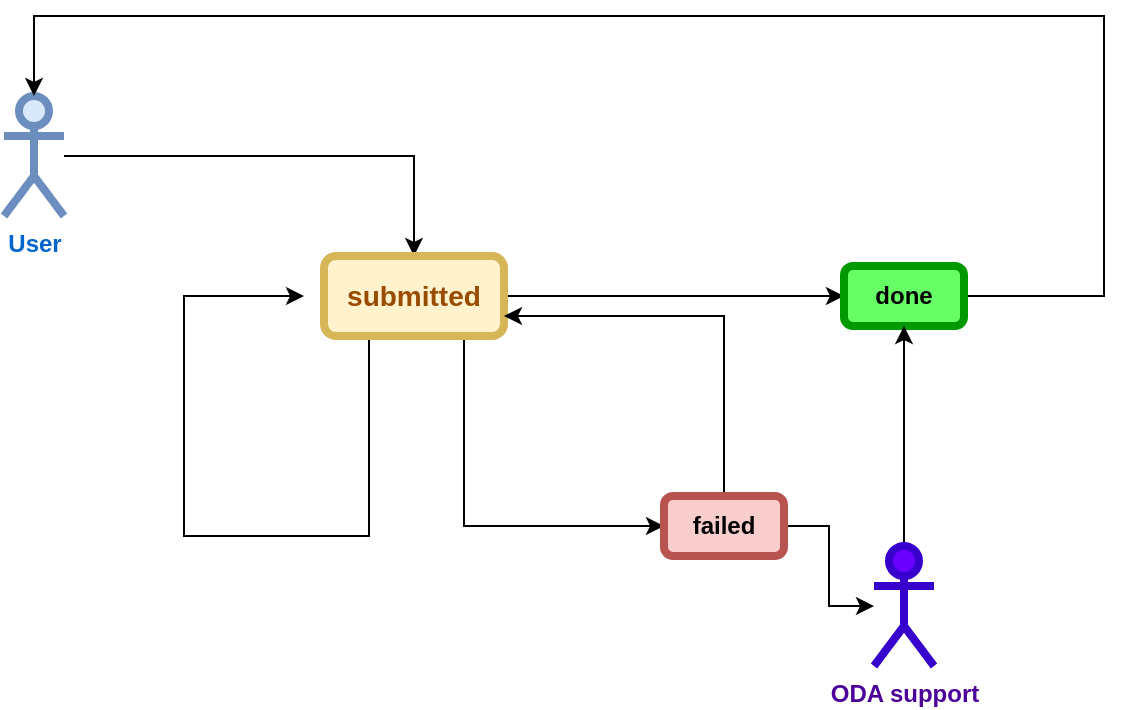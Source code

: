 <mxfile version="20.0.1" type="github">
  <diagram id="PQY_MagAeAY2v6jVSkVq" name="Page-1">
    <mxGraphModel dx="1182" dy="630" grid="1" gridSize="10" guides="1" tooltips="1" connect="1" arrows="1" fold="1" page="1" pageScale="1" pageWidth="850" pageHeight="1100" math="0" shadow="0">
      <root>
        <mxCell id="0" />
        <mxCell id="1" parent="0" />
        <mxCell id="TIzy7ZWIU3yhgnEuOh3n-13" style="edgeStyle=orthogonalEdgeStyle;rounded=0;orthogonalLoop=1;jettySize=auto;html=1;entryX=0.5;entryY=0;entryDx=0;entryDy=0;fontSize=14;fontColor=#0066CC;" edge="1" parent="1" source="TIzy7ZWIU3yhgnEuOh3n-1" target="TIzy7ZWIU3yhgnEuOh3n-4">
          <mxGeometry relative="1" as="geometry" />
        </mxCell>
        <mxCell id="TIzy7ZWIU3yhgnEuOh3n-1" value="&lt;font color=&quot;#0066CC&quot;&gt;&lt;b&gt;User&lt;/b&gt;&lt;/font&gt;" style="shape=umlActor;verticalLabelPosition=bottom;verticalAlign=top;html=1;outlineConnect=0;strokeWidth=4;fillColor=#dae8fc;strokeColor=#6c8ebf;" vertex="1" parent="1">
          <mxGeometry x="90" y="120" width="30" height="60" as="geometry" />
        </mxCell>
        <mxCell id="TIzy7ZWIU3yhgnEuOh3n-14" style="edgeStyle=orthogonalEdgeStyle;rounded=0;orthogonalLoop=1;jettySize=auto;html=1;entryX=0;entryY=0.5;entryDx=0;entryDy=0;fontSize=14;fontColor=#0066CC;" edge="1" parent="1" source="TIzy7ZWIU3yhgnEuOh3n-4" target="TIzy7ZWIU3yhgnEuOh3n-5">
          <mxGeometry relative="1" as="geometry">
            <Array as="points">
              <mxPoint x="470" y="220" />
              <mxPoint x="470" y="220" />
            </Array>
          </mxGeometry>
        </mxCell>
        <mxCell id="TIzy7ZWIU3yhgnEuOh3n-15" style="edgeStyle=orthogonalEdgeStyle;rounded=0;orthogonalLoop=1;jettySize=auto;html=1;exitX=0.25;exitY=1;exitDx=0;exitDy=0;fontSize=14;fontColor=#0066CC;" edge="1" parent="1" source="TIzy7ZWIU3yhgnEuOh3n-4">
          <mxGeometry relative="1" as="geometry">
            <mxPoint x="240" y="220" as="targetPoint" />
            <Array as="points">
              <mxPoint x="273" y="340" />
              <mxPoint x="180" y="340" />
              <mxPoint x="180" y="220" />
            </Array>
          </mxGeometry>
        </mxCell>
        <mxCell id="TIzy7ZWIU3yhgnEuOh3n-16" style="edgeStyle=orthogonalEdgeStyle;rounded=0;orthogonalLoop=1;jettySize=auto;html=1;entryX=0;entryY=0.5;entryDx=0;entryDy=0;fontSize=14;fontColor=#0066CC;" edge="1" parent="1" source="TIzy7ZWIU3yhgnEuOh3n-4" target="TIzy7ZWIU3yhgnEuOh3n-6">
          <mxGeometry relative="1" as="geometry">
            <Array as="points">
              <mxPoint x="320" y="335" />
            </Array>
          </mxGeometry>
        </mxCell>
        <mxCell id="TIzy7ZWIU3yhgnEuOh3n-4" value="&lt;font color=&quot;#994C00&quot;&gt;&lt;b&gt;&lt;font style=&quot;font-size: 14px;&quot;&gt;submitted&lt;/font&gt;&lt;/b&gt;&lt;/font&gt;" style="rounded=1;whiteSpace=wrap;html=1;strokeWidth=4;fillColor=#fff2cc;strokeColor=#d6b656;" vertex="1" parent="1">
          <mxGeometry x="250" y="200" width="90" height="40" as="geometry" />
        </mxCell>
        <mxCell id="TIzy7ZWIU3yhgnEuOh3n-19" style="edgeStyle=orthogonalEdgeStyle;rounded=0;orthogonalLoop=1;jettySize=auto;html=1;fontSize=14;fontColor=#0066CC;" edge="1" parent="1" source="TIzy7ZWIU3yhgnEuOh3n-5" target="TIzy7ZWIU3yhgnEuOh3n-1">
          <mxGeometry relative="1" as="geometry">
            <Array as="points">
              <mxPoint x="640" y="220" />
              <mxPoint x="640" y="80" />
              <mxPoint x="105" y="80" />
            </Array>
          </mxGeometry>
        </mxCell>
        <mxCell id="TIzy7ZWIU3yhgnEuOh3n-5" value="&lt;b&gt;done&lt;/b&gt;" style="rounded=1;whiteSpace=wrap;html=1;strokeWidth=4;fillColor=#66FF66;strokeColor=#009900;" vertex="1" parent="1">
          <mxGeometry x="510" y="205" width="60" height="30" as="geometry" />
        </mxCell>
        <mxCell id="TIzy7ZWIU3yhgnEuOh3n-17" style="edgeStyle=orthogonalEdgeStyle;rounded=0;orthogonalLoop=1;jettySize=auto;html=1;fontSize=14;fontColor=#0066CC;" edge="1" parent="1" source="TIzy7ZWIU3yhgnEuOh3n-6" target="TIzy7ZWIU3yhgnEuOh3n-7">
          <mxGeometry relative="1" as="geometry" />
        </mxCell>
        <mxCell id="TIzy7ZWIU3yhgnEuOh3n-21" style="edgeStyle=orthogonalEdgeStyle;rounded=0;orthogonalLoop=1;jettySize=auto;html=1;entryX=1;entryY=0.75;entryDx=0;entryDy=0;fontSize=14;fontColor=#0066CC;" edge="1" parent="1" source="TIzy7ZWIU3yhgnEuOh3n-6" target="TIzy7ZWIU3yhgnEuOh3n-4">
          <mxGeometry relative="1" as="geometry">
            <Array as="points">
              <mxPoint x="450" y="230" />
            </Array>
          </mxGeometry>
        </mxCell>
        <mxCell id="TIzy7ZWIU3yhgnEuOh3n-6" value="&lt;b&gt;failed&lt;/b&gt;" style="rounded=1;whiteSpace=wrap;html=1;strokeWidth=4;fillColor=#f8cecc;strokeColor=#b85450;" vertex="1" parent="1">
          <mxGeometry x="420" y="320" width="60" height="30" as="geometry" />
        </mxCell>
        <mxCell id="TIzy7ZWIU3yhgnEuOh3n-18" style="edgeStyle=orthogonalEdgeStyle;rounded=0;orthogonalLoop=1;jettySize=auto;html=1;entryX=0.5;entryY=1;entryDx=0;entryDy=0;fontSize=14;fontColor=#0066CC;" edge="1" parent="1" source="TIzy7ZWIU3yhgnEuOh3n-7" target="TIzy7ZWIU3yhgnEuOh3n-5">
          <mxGeometry relative="1" as="geometry" />
        </mxCell>
        <mxCell id="TIzy7ZWIU3yhgnEuOh3n-7" value="&lt;b&gt;&lt;font color=&quot;#4C0099&quot;&gt;ODA support&lt;/font&gt;&lt;/b&gt;" style="shape=umlActor;verticalLabelPosition=bottom;verticalAlign=top;html=1;outlineConnect=0;strokeWidth=4;fillColor=#6a00ff;strokeColor=#3700CC;fontColor=#ffffff;" vertex="1" parent="1">
          <mxGeometry x="525" y="345" width="30" height="60" as="geometry" />
        </mxCell>
      </root>
    </mxGraphModel>
  </diagram>
</mxfile>
